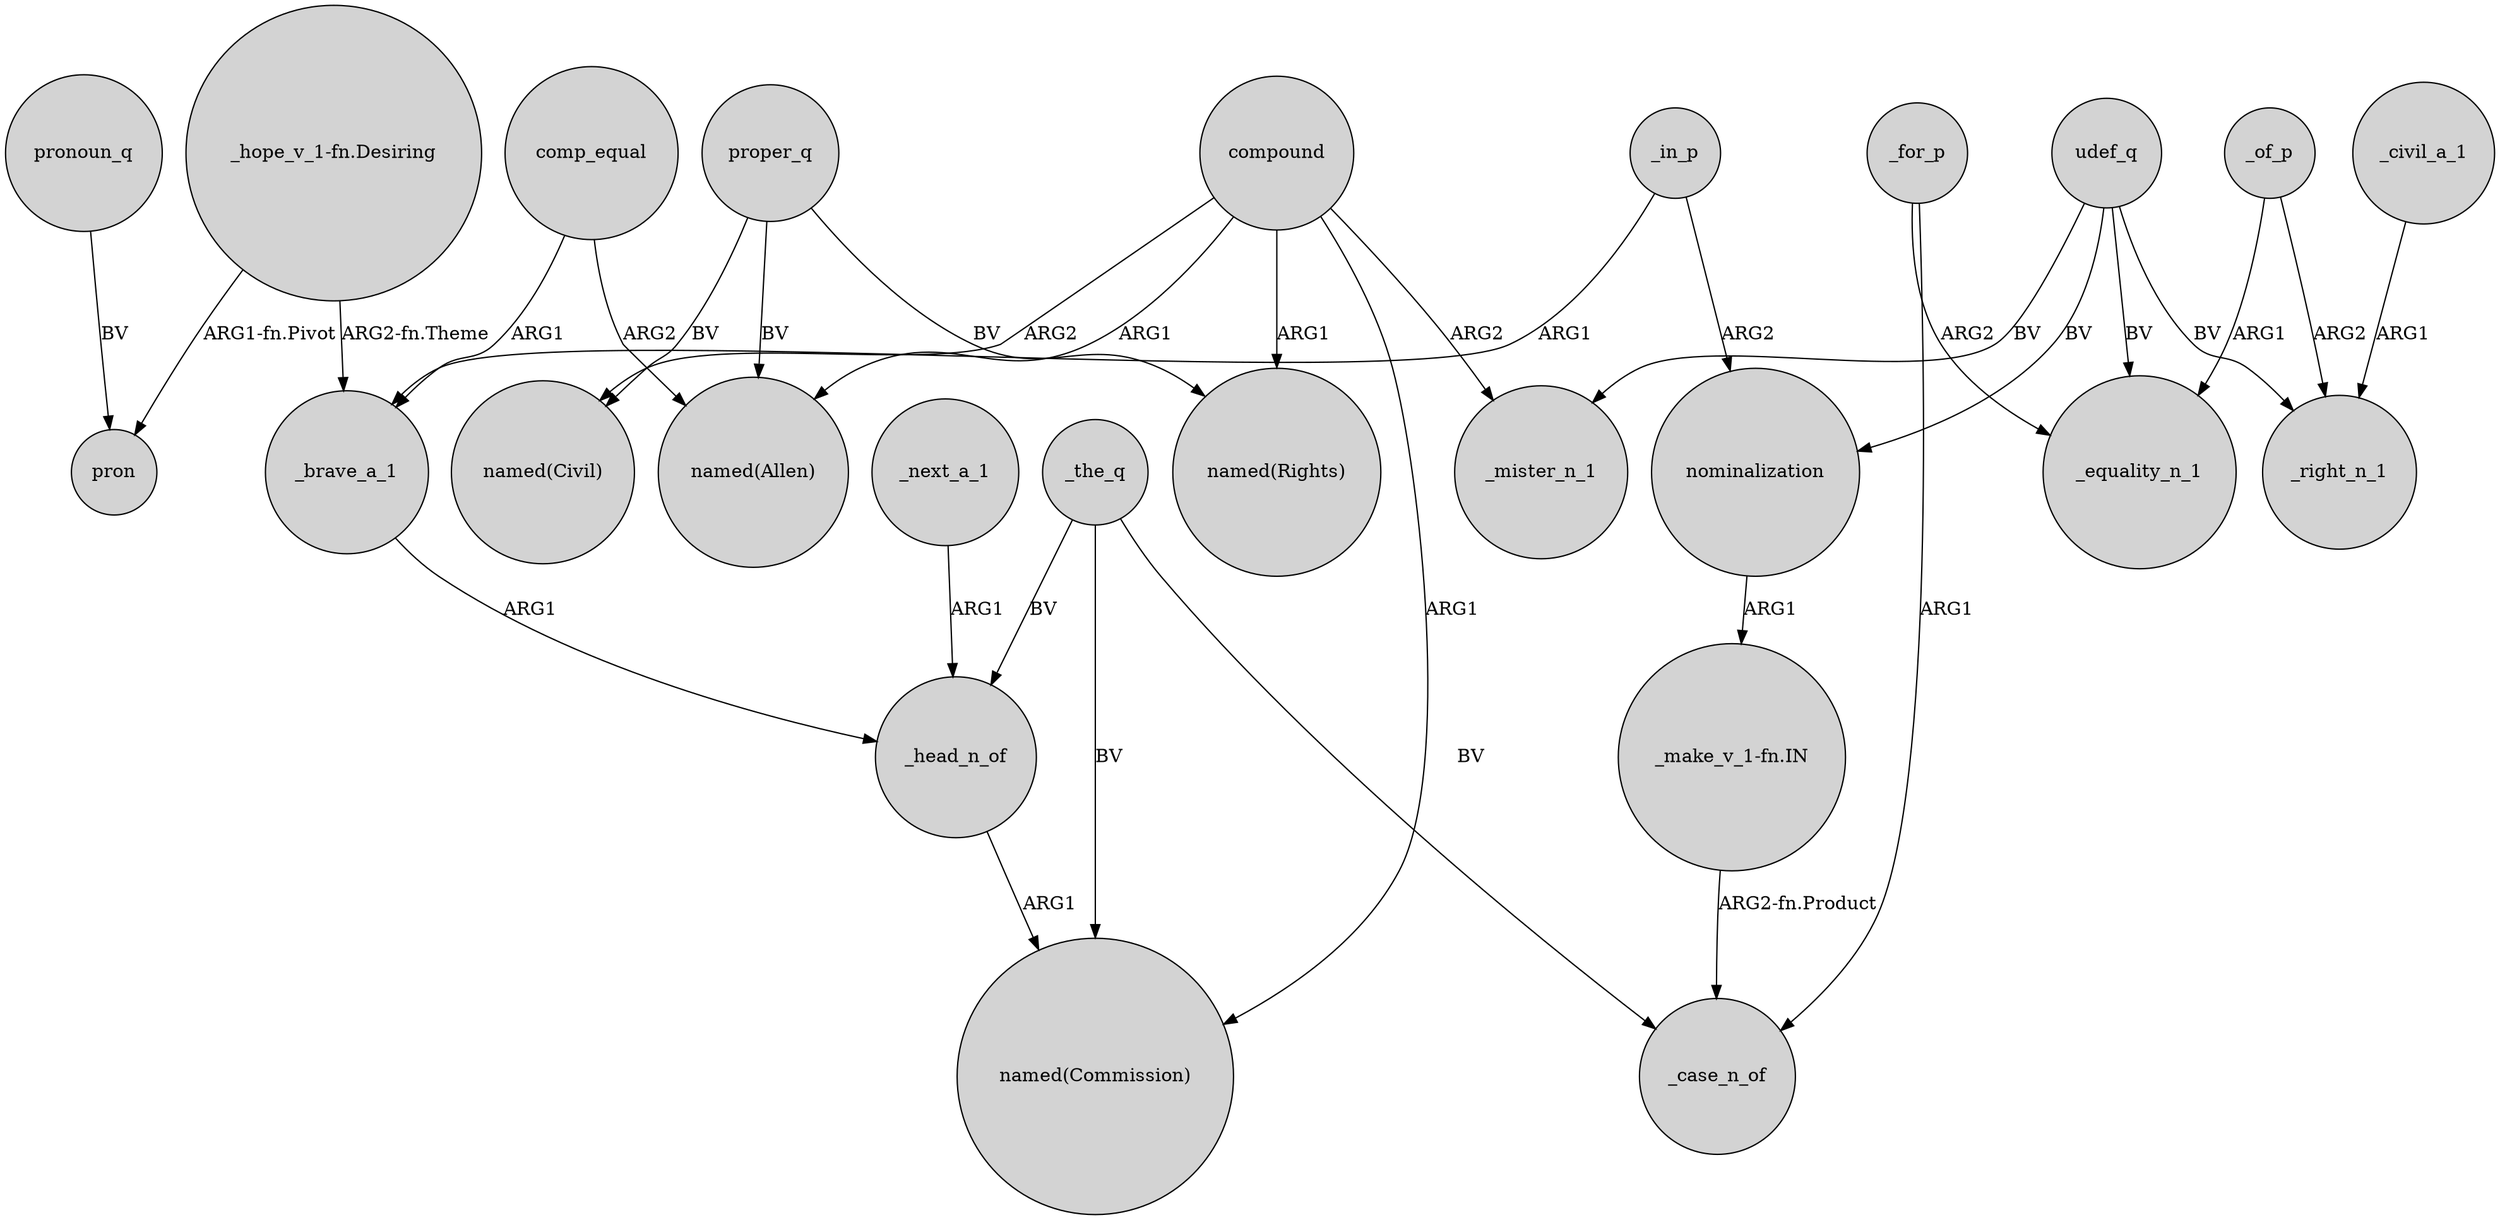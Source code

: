digraph {
	node [shape=circle style=filled]
	"_hope_v_1-fn.Desiring" -> pron [label="ARG1-fn.Pivot"]
	_for_p -> _equality_n_1 [label=ARG2]
	_of_p -> _equality_n_1 [label=ARG1]
	compound -> "named(Allen)" [label=ARG1]
	compound -> "named(Rights)" [label=ARG1]
	_brave_a_1 -> _head_n_of [label=ARG1]
	compound -> "named(Commission)" [label=ARG1]
	proper_q -> "named(Allen)" [label=BV]
	nominalization -> "_make_v_1-fn.IN" [label=ARG1]
	_for_p -> _case_n_of [label=ARG1]
	_the_q -> _case_n_of [label=BV]
	compound -> _mister_n_1 [label=ARG2]
	comp_equal -> _brave_a_1 [label=ARG1]
	udef_q -> _mister_n_1 [label=BV]
	_the_q -> _head_n_of [label=BV]
	proper_q -> "named(Civil)" [label=BV]
	_of_p -> _right_n_1 [label=ARG2]
	proper_q -> "named(Rights)" [label=BV]
	_in_p -> _brave_a_1 [label=ARG1]
	_head_n_of -> "named(Commission)" [label=ARG1]
	pronoun_q -> pron [label=BV]
	"_make_v_1-fn.IN" -> _case_n_of [label="ARG2-fn.Product"]
	compound -> "named(Civil)" [label=ARG2]
	udef_q -> _right_n_1 [label=BV]
	_civil_a_1 -> _right_n_1 [label=ARG1]
	udef_q -> _equality_n_1 [label=BV]
	comp_equal -> "named(Allen)" [label=ARG2]
	udef_q -> nominalization [label=BV]
	"_hope_v_1-fn.Desiring" -> _brave_a_1 [label="ARG2-fn.Theme"]
	_next_a_1 -> _head_n_of [label=ARG1]
	_in_p -> nominalization [label=ARG2]
	_the_q -> "named(Commission)" [label=BV]
}
